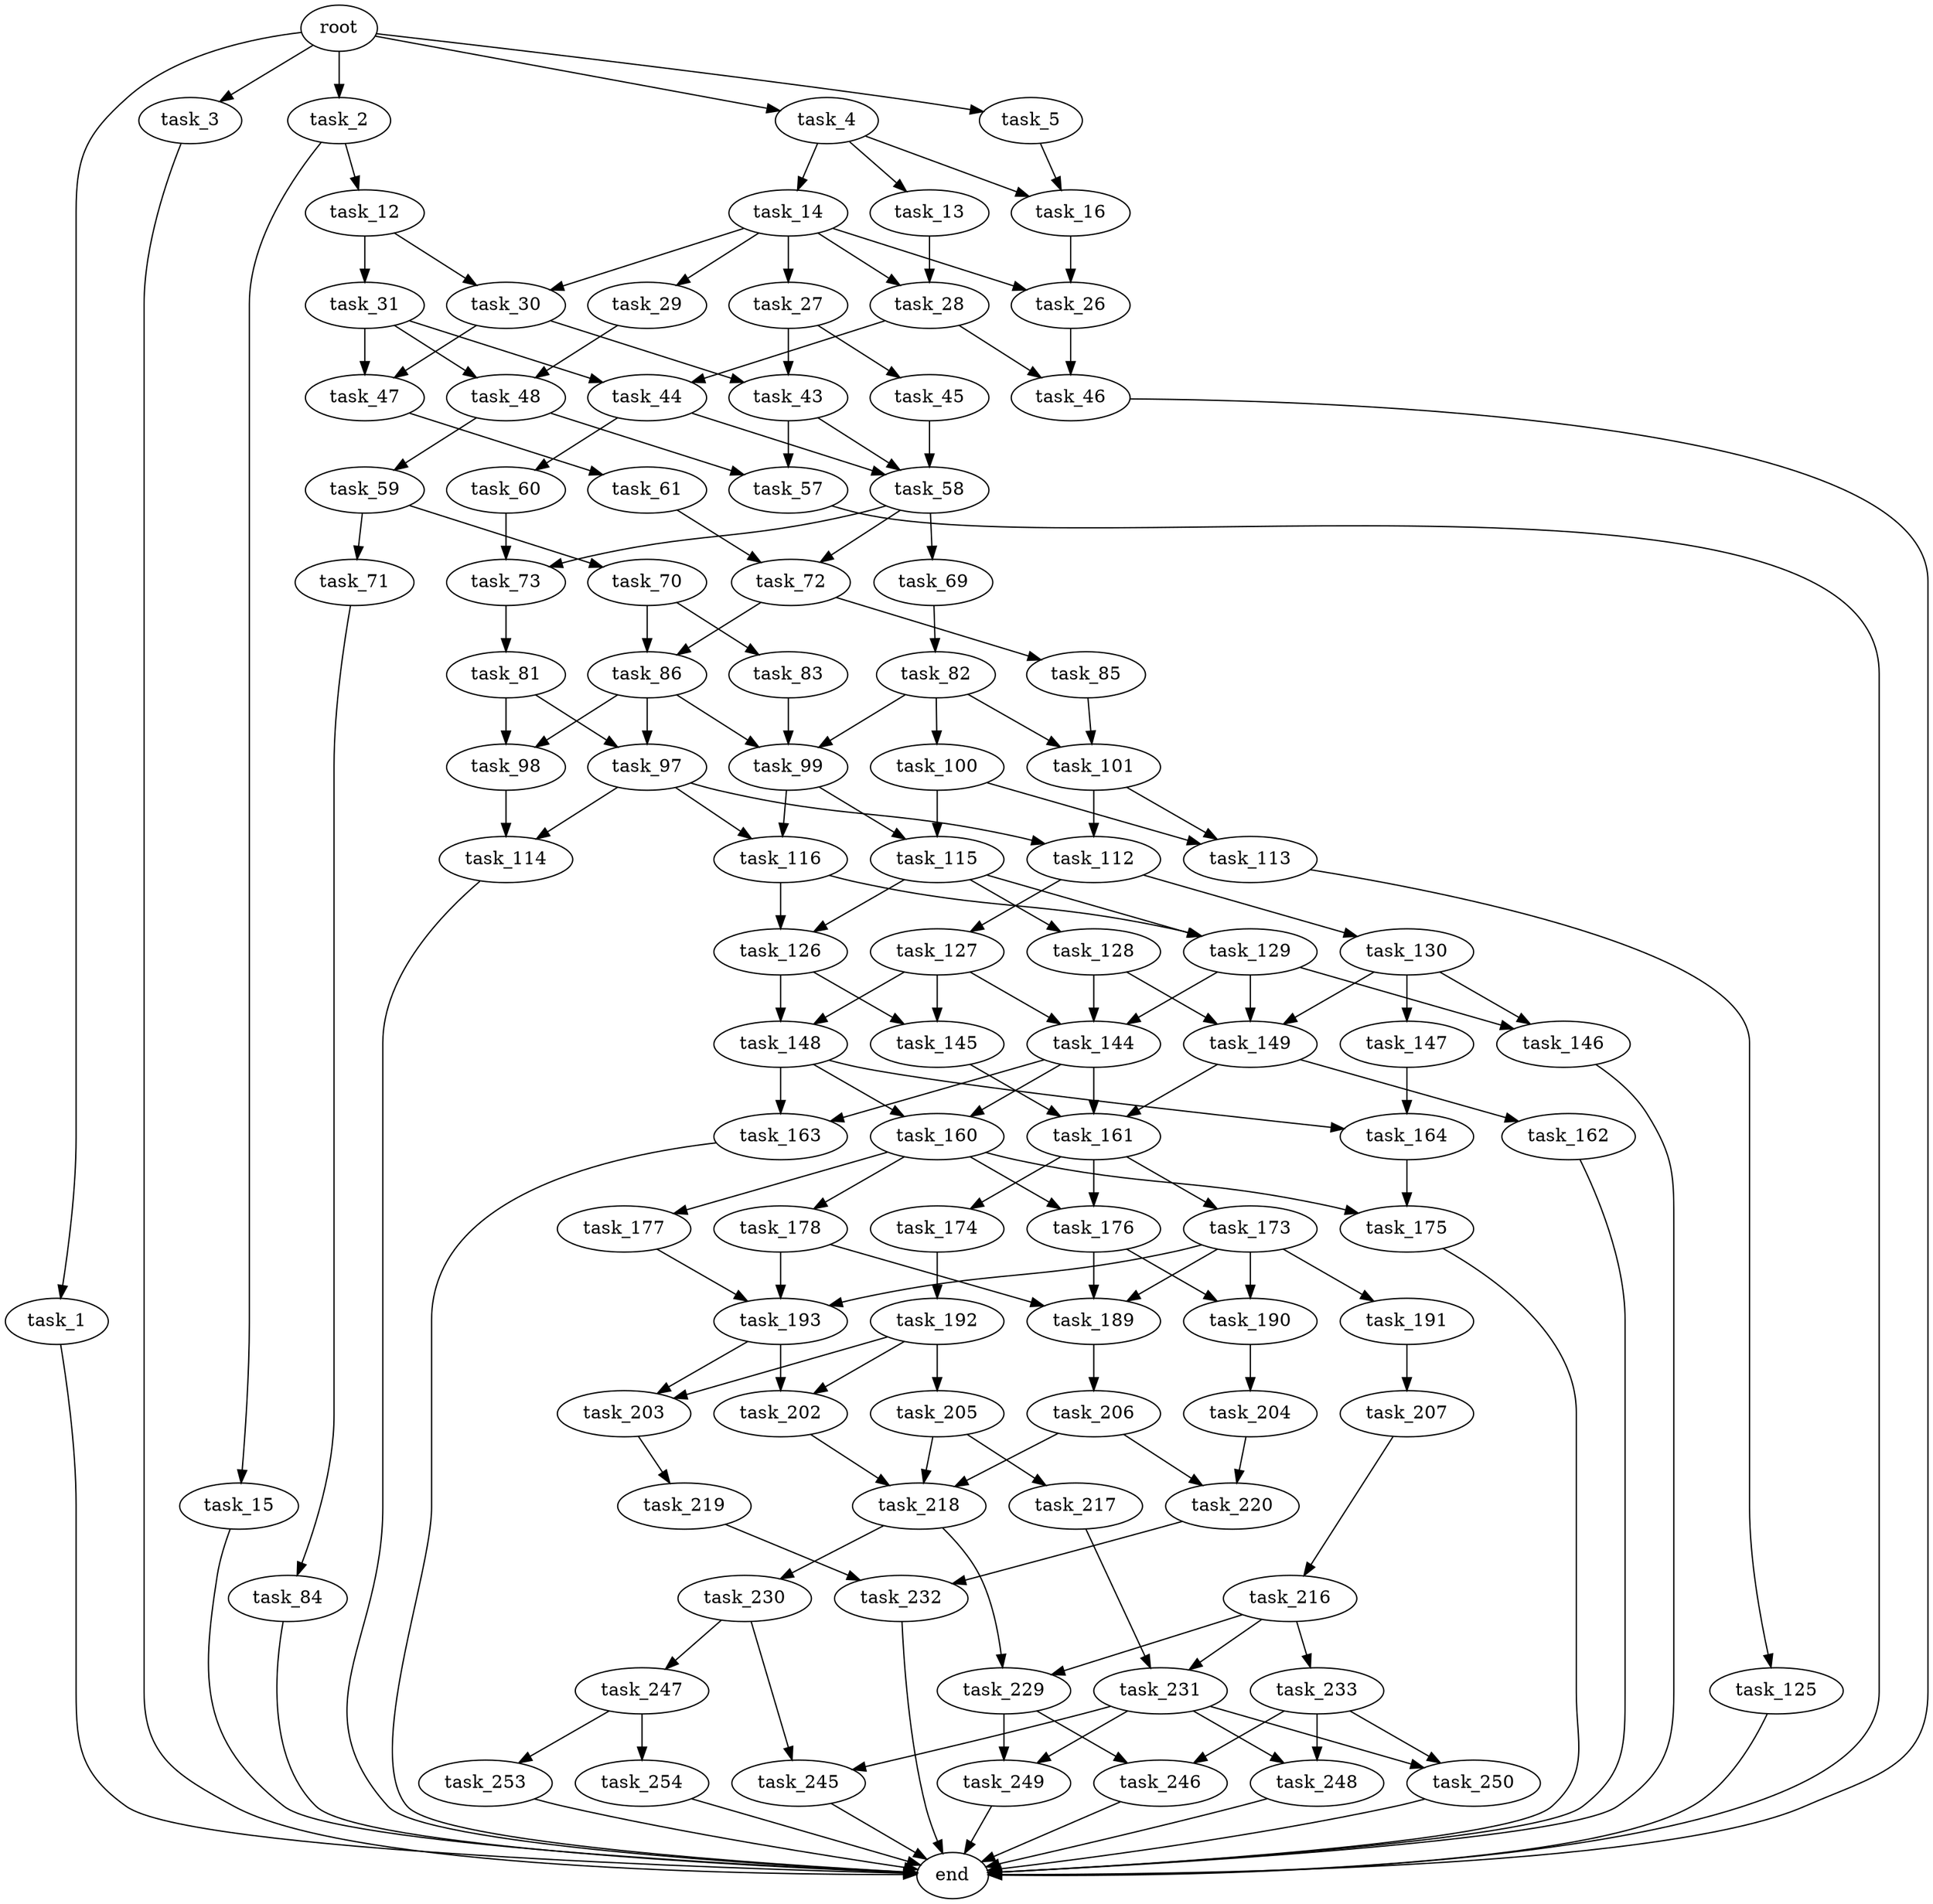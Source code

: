 digraph G {
  root [size="0.000000"];
  task_1 [size="167981427653.000000"];
  task_2 [size="231928233984.000000"];
  task_3 [size="457398141667.000000"];
  task_4 [size="140826772011.000000"];
  task_5 [size="43947379400.000000"];
  end [size="0.000000"];
  task_12 [size="782757789696.000000"];
  task_15 [size="315687147478.000000"];
  task_13 [size="231928233984.000000"];
  task_14 [size="659519746052.000000"];
  task_16 [size="3382239558.000000"];
  task_30 [size="8589934592.000000"];
  task_31 [size="134217728000.000000"];
  task_28 [size="28991029248.000000"];
  task_26 [size="354514345.000000"];
  task_27 [size="26683256573.000000"];
  task_29 [size="549755813888.000000"];
  task_46 [size="859719006138.000000"];
  task_43 [size="6844040248.000000"];
  task_45 [size="8171554548.000000"];
  task_44 [size="10925033527.000000"];
  task_48 [size="782757789696.000000"];
  task_47 [size="1073741824000.000000"];
  task_57 [size="266383586920.000000"];
  task_58 [size="1073741824000.000000"];
  task_60 [size="549755813888.000000"];
  task_61 [size="144713352747.000000"];
  task_59 [size="431205842059.000000"];
  task_69 [size="68719476736.000000"];
  task_72 [size="134217728000.000000"];
  task_73 [size="19687035688.000000"];
  task_70 [size="183123212062.000000"];
  task_71 [size="68719476736.000000"];
  task_82 [size="549755813888.000000"];
  task_83 [size="516373282256.000000"];
  task_86 [size="1073741824000.000000"];
  task_84 [size="549755813888.000000"];
  task_85 [size="698775102296.000000"];
  task_81 [size="5822342695.000000"];
  task_97 [size="937740893296.000000"];
  task_98 [size="19016943949.000000"];
  task_99 [size="1677671616.000000"];
  task_100 [size="7023630990.000000"];
  task_101 [size="23134688335.000000"];
  task_112 [size="486336486740.000000"];
  task_114 [size="549755813888.000000"];
  task_116 [size="782757789696.000000"];
  task_115 [size="1073741824000.000000"];
  task_113 [size="68719476736.000000"];
  task_127 [size="1073741824000.000000"];
  task_130 [size="68719476736.000000"];
  task_125 [size="188553001028.000000"];
  task_126 [size="8912150971.000000"];
  task_128 [size="1922646338.000000"];
  task_129 [size="46789633700.000000"];
  task_145 [size="21077485972.000000"];
  task_148 [size="49830385769.000000"];
  task_144 [size="7846257416.000000"];
  task_149 [size="94422835020.000000"];
  task_146 [size="1073741824000.000000"];
  task_147 [size="465793587160.000000"];
  task_160 [size="536982930531.000000"];
  task_161 [size="72176742396.000000"];
  task_163 [size="1236604084739.000000"];
  task_164 [size="8589934592.000000"];
  task_162 [size="8903953125.000000"];
  task_175 [size="33913464862.000000"];
  task_176 [size="12453467908.000000"];
  task_177 [size="28991029248.000000"];
  task_178 [size="17538072780.000000"];
  task_173 [size="1297922884169.000000"];
  task_174 [size="130471381733.000000"];
  task_189 [size="4020317306.000000"];
  task_190 [size="1725092674.000000"];
  task_191 [size="20146537126.000000"];
  task_193 [size="599921540657.000000"];
  task_192 [size="782757789696.000000"];
  task_206 [size="8224032968.000000"];
  task_204 [size="368293445632.000000"];
  task_207 [size="18939547040.000000"];
  task_202 [size="1589642550.000000"];
  task_203 [size="368293445632.000000"];
  task_205 [size="19893550255.000000"];
  task_218 [size="15640372395.000000"];
  task_219 [size="28991029248.000000"];
  task_220 [size="4407898963.000000"];
  task_217 [size="10889144605.000000"];
  task_216 [size="175652078855.000000"];
  task_229 [size="782757789696.000000"];
  task_231 [size="191588537972.000000"];
  task_233 [size="386222852849.000000"];
  task_230 [size="337529180373.000000"];
  task_232 [size="925233432572.000000"];
  task_246 [size="1755673697.000000"];
  task_249 [size="7454270374.000000"];
  task_245 [size="28991029248.000000"];
  task_247 [size="231928233984.000000"];
  task_248 [size="254178561237.000000"];
  task_250 [size="782757789696.000000"];
  task_253 [size="20392479266.000000"];
  task_254 [size="231928233984.000000"];

  root -> task_1 [size="1.000000"];
  root -> task_2 [size="1.000000"];
  root -> task_3 [size="1.000000"];
  root -> task_4 [size="1.000000"];
  root -> task_5 [size="1.000000"];
  task_1 -> end [size="1.000000"];
  task_2 -> task_12 [size="301989888.000000"];
  task_2 -> task_15 [size="301989888.000000"];
  task_3 -> end [size="1.000000"];
  task_4 -> task_13 [size="411041792.000000"];
  task_4 -> task_14 [size="411041792.000000"];
  task_4 -> task_16 [size="411041792.000000"];
  task_5 -> task_16 [size="838860800.000000"];
  task_12 -> task_30 [size="679477248.000000"];
  task_12 -> task_31 [size="679477248.000000"];
  task_15 -> end [size="1.000000"];
  task_13 -> task_28 [size="301989888.000000"];
  task_14 -> task_26 [size="411041792.000000"];
  task_14 -> task_27 [size="411041792.000000"];
  task_14 -> task_28 [size="411041792.000000"];
  task_14 -> task_29 [size="411041792.000000"];
  task_14 -> task_30 [size="411041792.000000"];
  task_16 -> task_26 [size="411041792.000000"];
  task_30 -> task_43 [size="33554432.000000"];
  task_30 -> task_47 [size="33554432.000000"];
  task_31 -> task_44 [size="209715200.000000"];
  task_31 -> task_47 [size="209715200.000000"];
  task_31 -> task_48 [size="209715200.000000"];
  task_28 -> task_44 [size="75497472.000000"];
  task_28 -> task_46 [size="75497472.000000"];
  task_26 -> task_46 [size="33554432.000000"];
  task_27 -> task_43 [size="75497472.000000"];
  task_27 -> task_45 [size="75497472.000000"];
  task_29 -> task_48 [size="536870912.000000"];
  task_46 -> end [size="1.000000"];
  task_43 -> task_57 [size="209715200.000000"];
  task_43 -> task_58 [size="209715200.000000"];
  task_45 -> task_58 [size="209715200.000000"];
  task_44 -> task_58 [size="209715200.000000"];
  task_44 -> task_60 [size="209715200.000000"];
  task_48 -> task_57 [size="679477248.000000"];
  task_48 -> task_59 [size="679477248.000000"];
  task_47 -> task_61 [size="838860800.000000"];
  task_57 -> end [size="1.000000"];
  task_58 -> task_69 [size="838860800.000000"];
  task_58 -> task_72 [size="838860800.000000"];
  task_58 -> task_73 [size="838860800.000000"];
  task_60 -> task_73 [size="536870912.000000"];
  task_61 -> task_72 [size="411041792.000000"];
  task_59 -> task_70 [size="838860800.000000"];
  task_59 -> task_71 [size="838860800.000000"];
  task_69 -> task_82 [size="134217728.000000"];
  task_72 -> task_85 [size="209715200.000000"];
  task_72 -> task_86 [size="209715200.000000"];
  task_73 -> task_81 [size="838860800.000000"];
  task_70 -> task_83 [size="411041792.000000"];
  task_70 -> task_86 [size="411041792.000000"];
  task_71 -> task_84 [size="134217728.000000"];
  task_82 -> task_99 [size="536870912.000000"];
  task_82 -> task_100 [size="536870912.000000"];
  task_82 -> task_101 [size="536870912.000000"];
  task_83 -> task_99 [size="536870912.000000"];
  task_86 -> task_97 [size="838860800.000000"];
  task_86 -> task_98 [size="838860800.000000"];
  task_86 -> task_99 [size="838860800.000000"];
  task_84 -> end [size="1.000000"];
  task_85 -> task_101 [size="679477248.000000"];
  task_81 -> task_97 [size="134217728.000000"];
  task_81 -> task_98 [size="134217728.000000"];
  task_97 -> task_112 [size="679477248.000000"];
  task_97 -> task_114 [size="679477248.000000"];
  task_97 -> task_116 [size="679477248.000000"];
  task_98 -> task_114 [size="301989888.000000"];
  task_99 -> task_115 [size="33554432.000000"];
  task_99 -> task_116 [size="33554432.000000"];
  task_100 -> task_113 [size="209715200.000000"];
  task_100 -> task_115 [size="209715200.000000"];
  task_101 -> task_112 [size="411041792.000000"];
  task_101 -> task_113 [size="411041792.000000"];
  task_112 -> task_127 [size="536870912.000000"];
  task_112 -> task_130 [size="536870912.000000"];
  task_114 -> end [size="1.000000"];
  task_116 -> task_126 [size="679477248.000000"];
  task_116 -> task_129 [size="679477248.000000"];
  task_115 -> task_126 [size="838860800.000000"];
  task_115 -> task_128 [size="838860800.000000"];
  task_115 -> task_129 [size="838860800.000000"];
  task_113 -> task_125 [size="134217728.000000"];
  task_127 -> task_144 [size="838860800.000000"];
  task_127 -> task_145 [size="838860800.000000"];
  task_127 -> task_148 [size="838860800.000000"];
  task_130 -> task_146 [size="134217728.000000"];
  task_130 -> task_147 [size="134217728.000000"];
  task_130 -> task_149 [size="134217728.000000"];
  task_125 -> end [size="1.000000"];
  task_126 -> task_145 [size="209715200.000000"];
  task_126 -> task_148 [size="209715200.000000"];
  task_128 -> task_144 [size="134217728.000000"];
  task_128 -> task_149 [size="134217728.000000"];
  task_129 -> task_144 [size="209715200.000000"];
  task_129 -> task_146 [size="209715200.000000"];
  task_129 -> task_149 [size="209715200.000000"];
  task_145 -> task_161 [size="536870912.000000"];
  task_148 -> task_160 [size="838860800.000000"];
  task_148 -> task_163 [size="838860800.000000"];
  task_148 -> task_164 [size="838860800.000000"];
  task_144 -> task_160 [size="134217728.000000"];
  task_144 -> task_161 [size="134217728.000000"];
  task_144 -> task_163 [size="134217728.000000"];
  task_149 -> task_161 [size="134217728.000000"];
  task_149 -> task_162 [size="134217728.000000"];
  task_146 -> end [size="1.000000"];
  task_147 -> task_164 [size="301989888.000000"];
  task_160 -> task_175 [size="679477248.000000"];
  task_160 -> task_176 [size="679477248.000000"];
  task_160 -> task_177 [size="679477248.000000"];
  task_160 -> task_178 [size="679477248.000000"];
  task_161 -> task_173 [size="134217728.000000"];
  task_161 -> task_174 [size="134217728.000000"];
  task_161 -> task_176 [size="134217728.000000"];
  task_163 -> end [size="1.000000"];
  task_164 -> task_175 [size="33554432.000000"];
  task_162 -> end [size="1.000000"];
  task_175 -> end [size="1.000000"];
  task_176 -> task_189 [size="301989888.000000"];
  task_176 -> task_190 [size="301989888.000000"];
  task_177 -> task_193 [size="75497472.000000"];
  task_178 -> task_189 [size="536870912.000000"];
  task_178 -> task_193 [size="536870912.000000"];
  task_173 -> task_189 [size="838860800.000000"];
  task_173 -> task_190 [size="838860800.000000"];
  task_173 -> task_191 [size="838860800.000000"];
  task_173 -> task_193 [size="838860800.000000"];
  task_174 -> task_192 [size="301989888.000000"];
  task_189 -> task_206 [size="75497472.000000"];
  task_190 -> task_204 [size="33554432.000000"];
  task_191 -> task_207 [size="679477248.000000"];
  task_193 -> task_202 [size="411041792.000000"];
  task_193 -> task_203 [size="411041792.000000"];
  task_192 -> task_202 [size="679477248.000000"];
  task_192 -> task_203 [size="679477248.000000"];
  task_192 -> task_205 [size="679477248.000000"];
  task_206 -> task_218 [size="209715200.000000"];
  task_206 -> task_220 [size="209715200.000000"];
  task_204 -> task_220 [size="411041792.000000"];
  task_207 -> task_216 [size="301989888.000000"];
  task_202 -> task_218 [size="33554432.000000"];
  task_203 -> task_219 [size="411041792.000000"];
  task_205 -> task_217 [size="411041792.000000"];
  task_205 -> task_218 [size="411041792.000000"];
  task_218 -> task_229 [size="301989888.000000"];
  task_218 -> task_230 [size="301989888.000000"];
  task_219 -> task_232 [size="75497472.000000"];
  task_220 -> task_232 [size="411041792.000000"];
  task_217 -> task_231 [size="301989888.000000"];
  task_216 -> task_229 [size="411041792.000000"];
  task_216 -> task_231 [size="411041792.000000"];
  task_216 -> task_233 [size="411041792.000000"];
  task_229 -> task_246 [size="679477248.000000"];
  task_229 -> task_249 [size="679477248.000000"];
  task_231 -> task_245 [size="536870912.000000"];
  task_231 -> task_248 [size="536870912.000000"];
  task_231 -> task_249 [size="536870912.000000"];
  task_231 -> task_250 [size="536870912.000000"];
  task_233 -> task_246 [size="301989888.000000"];
  task_233 -> task_248 [size="301989888.000000"];
  task_233 -> task_250 [size="301989888.000000"];
  task_230 -> task_245 [size="301989888.000000"];
  task_230 -> task_247 [size="301989888.000000"];
  task_232 -> end [size="1.000000"];
  task_246 -> end [size="1.000000"];
  task_249 -> end [size="1.000000"];
  task_245 -> end [size="1.000000"];
  task_247 -> task_253 [size="301989888.000000"];
  task_247 -> task_254 [size="301989888.000000"];
  task_248 -> end [size="1.000000"];
  task_250 -> end [size="1.000000"];
  task_253 -> end [size="1.000000"];
  task_254 -> end [size="1.000000"];
}
